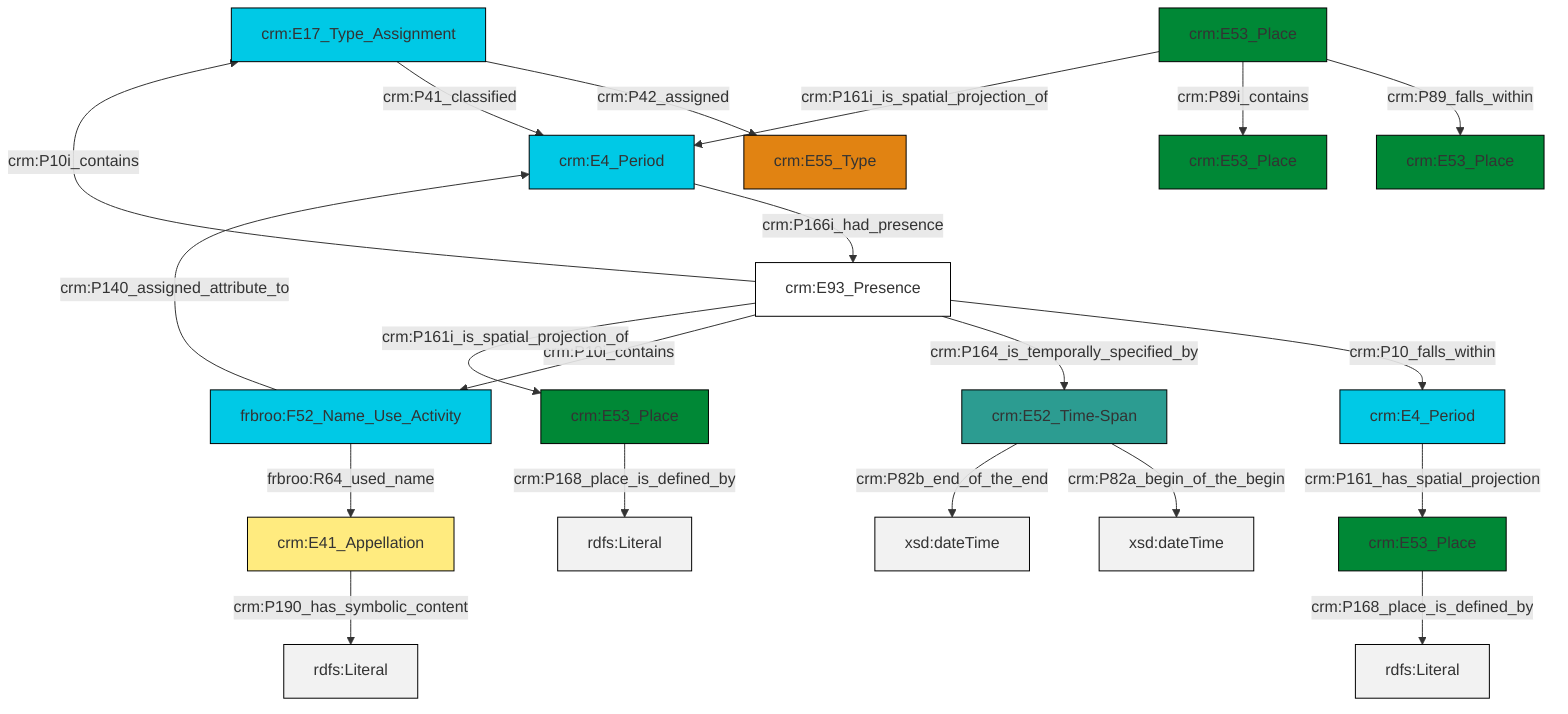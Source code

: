 graph TD
classDef Literal fill:#f2f2f2,stroke:#000000;
classDef CRM_Entity fill:#FFFFFF,stroke:#000000;
classDef Temporal_Entity fill:#00C9E6, stroke:#000000;
classDef Type fill:#E18312, stroke:#000000;
classDef Time-Span fill:#2C9C91, stroke:#000000;
classDef Appellation fill:#FFEB7F, stroke:#000000;
classDef Place fill:#008836, stroke:#000000;
classDef Persistent_Item fill:#B266B2, stroke:#000000;
classDef Conceptual_Object fill:#FFD700, stroke:#000000;
classDef Physical_Thing fill:#D2B48C, stroke:#000000;
classDef Actor fill:#f58aad, stroke:#000000;
classDef PC_Classes fill:#4ce600, stroke:#000000;
classDef Multi fill:#cccccc,stroke:#000000;

0["crm:E52_Time-Span"]:::Time-Span -->|crm:P82a_begin_of_the_begin| 1[xsd:dateTime]:::Literal
2["crm:E17_Type_Assignment"]:::Temporal_Entity -->|crm:P42_assigned| 3["crm:E55_Type"]:::Type
6["crm:E53_Place"]:::Place -->|crm:P168_place_is_defined_by| 7[rdfs:Literal]:::Literal
0["crm:E52_Time-Span"]:::Time-Span -->|crm:P82b_end_of_the_end| 8[xsd:dateTime]:::Literal
4["crm:E93_Presence"]:::CRM_Entity -->|crm:P10_falls_within| 11["crm:E4_Period"]:::Temporal_Entity
4["crm:E93_Presence"]:::CRM_Entity -->|crm:P164_is_temporally_specified_by| 0["crm:E52_Time-Span"]:::Time-Span
14["crm:E41_Appellation"]:::Appellation -->|crm:P190_has_symbolic_content| 15[rdfs:Literal]:::Literal
4["crm:E93_Presence"]:::CRM_Entity -->|crm:P10i_contains| 16["frbroo:F52_Name_Use_Activity"]:::Temporal_Entity
2["crm:E17_Type_Assignment"]:::Temporal_Entity -->|crm:P41_classified| 12["crm:E4_Period"]:::Temporal_Entity
19["crm:E53_Place"]:::Place -->|crm:P89_falls_within| 17["crm:E53_Place"]:::Place
4["crm:E93_Presence"]:::CRM_Entity -->|crm:P10i_contains| 2["crm:E17_Type_Assignment"]:::Temporal_Entity
19["crm:E53_Place"]:::Place -->|crm:P89i_contains| 9["crm:E53_Place"]:::Place
4["crm:E93_Presence"]:::CRM_Entity -->|crm:P161i_is_spatial_projection_of| 6["crm:E53_Place"]:::Place
12["crm:E4_Period"]:::Temporal_Entity -->|crm:P166i_had_presence| 4["crm:E93_Presence"]:::CRM_Entity
23["crm:E53_Place"]:::Place -->|crm:P168_place_is_defined_by| 24[rdfs:Literal]:::Literal
16["frbroo:F52_Name_Use_Activity"]:::Temporal_Entity -->|crm:P140_assigned_attribute_to| 12["crm:E4_Period"]:::Temporal_Entity
16["frbroo:F52_Name_Use_Activity"]:::Temporal_Entity -->|frbroo:R64_used_name| 14["crm:E41_Appellation"]:::Appellation
19["crm:E53_Place"]:::Place -->|crm:P161i_is_spatial_projection_of| 12["crm:E4_Period"]:::Temporal_Entity
11["crm:E4_Period"]:::Temporal_Entity -->|crm:P161_has_spatial_projection| 23["crm:E53_Place"]:::Place